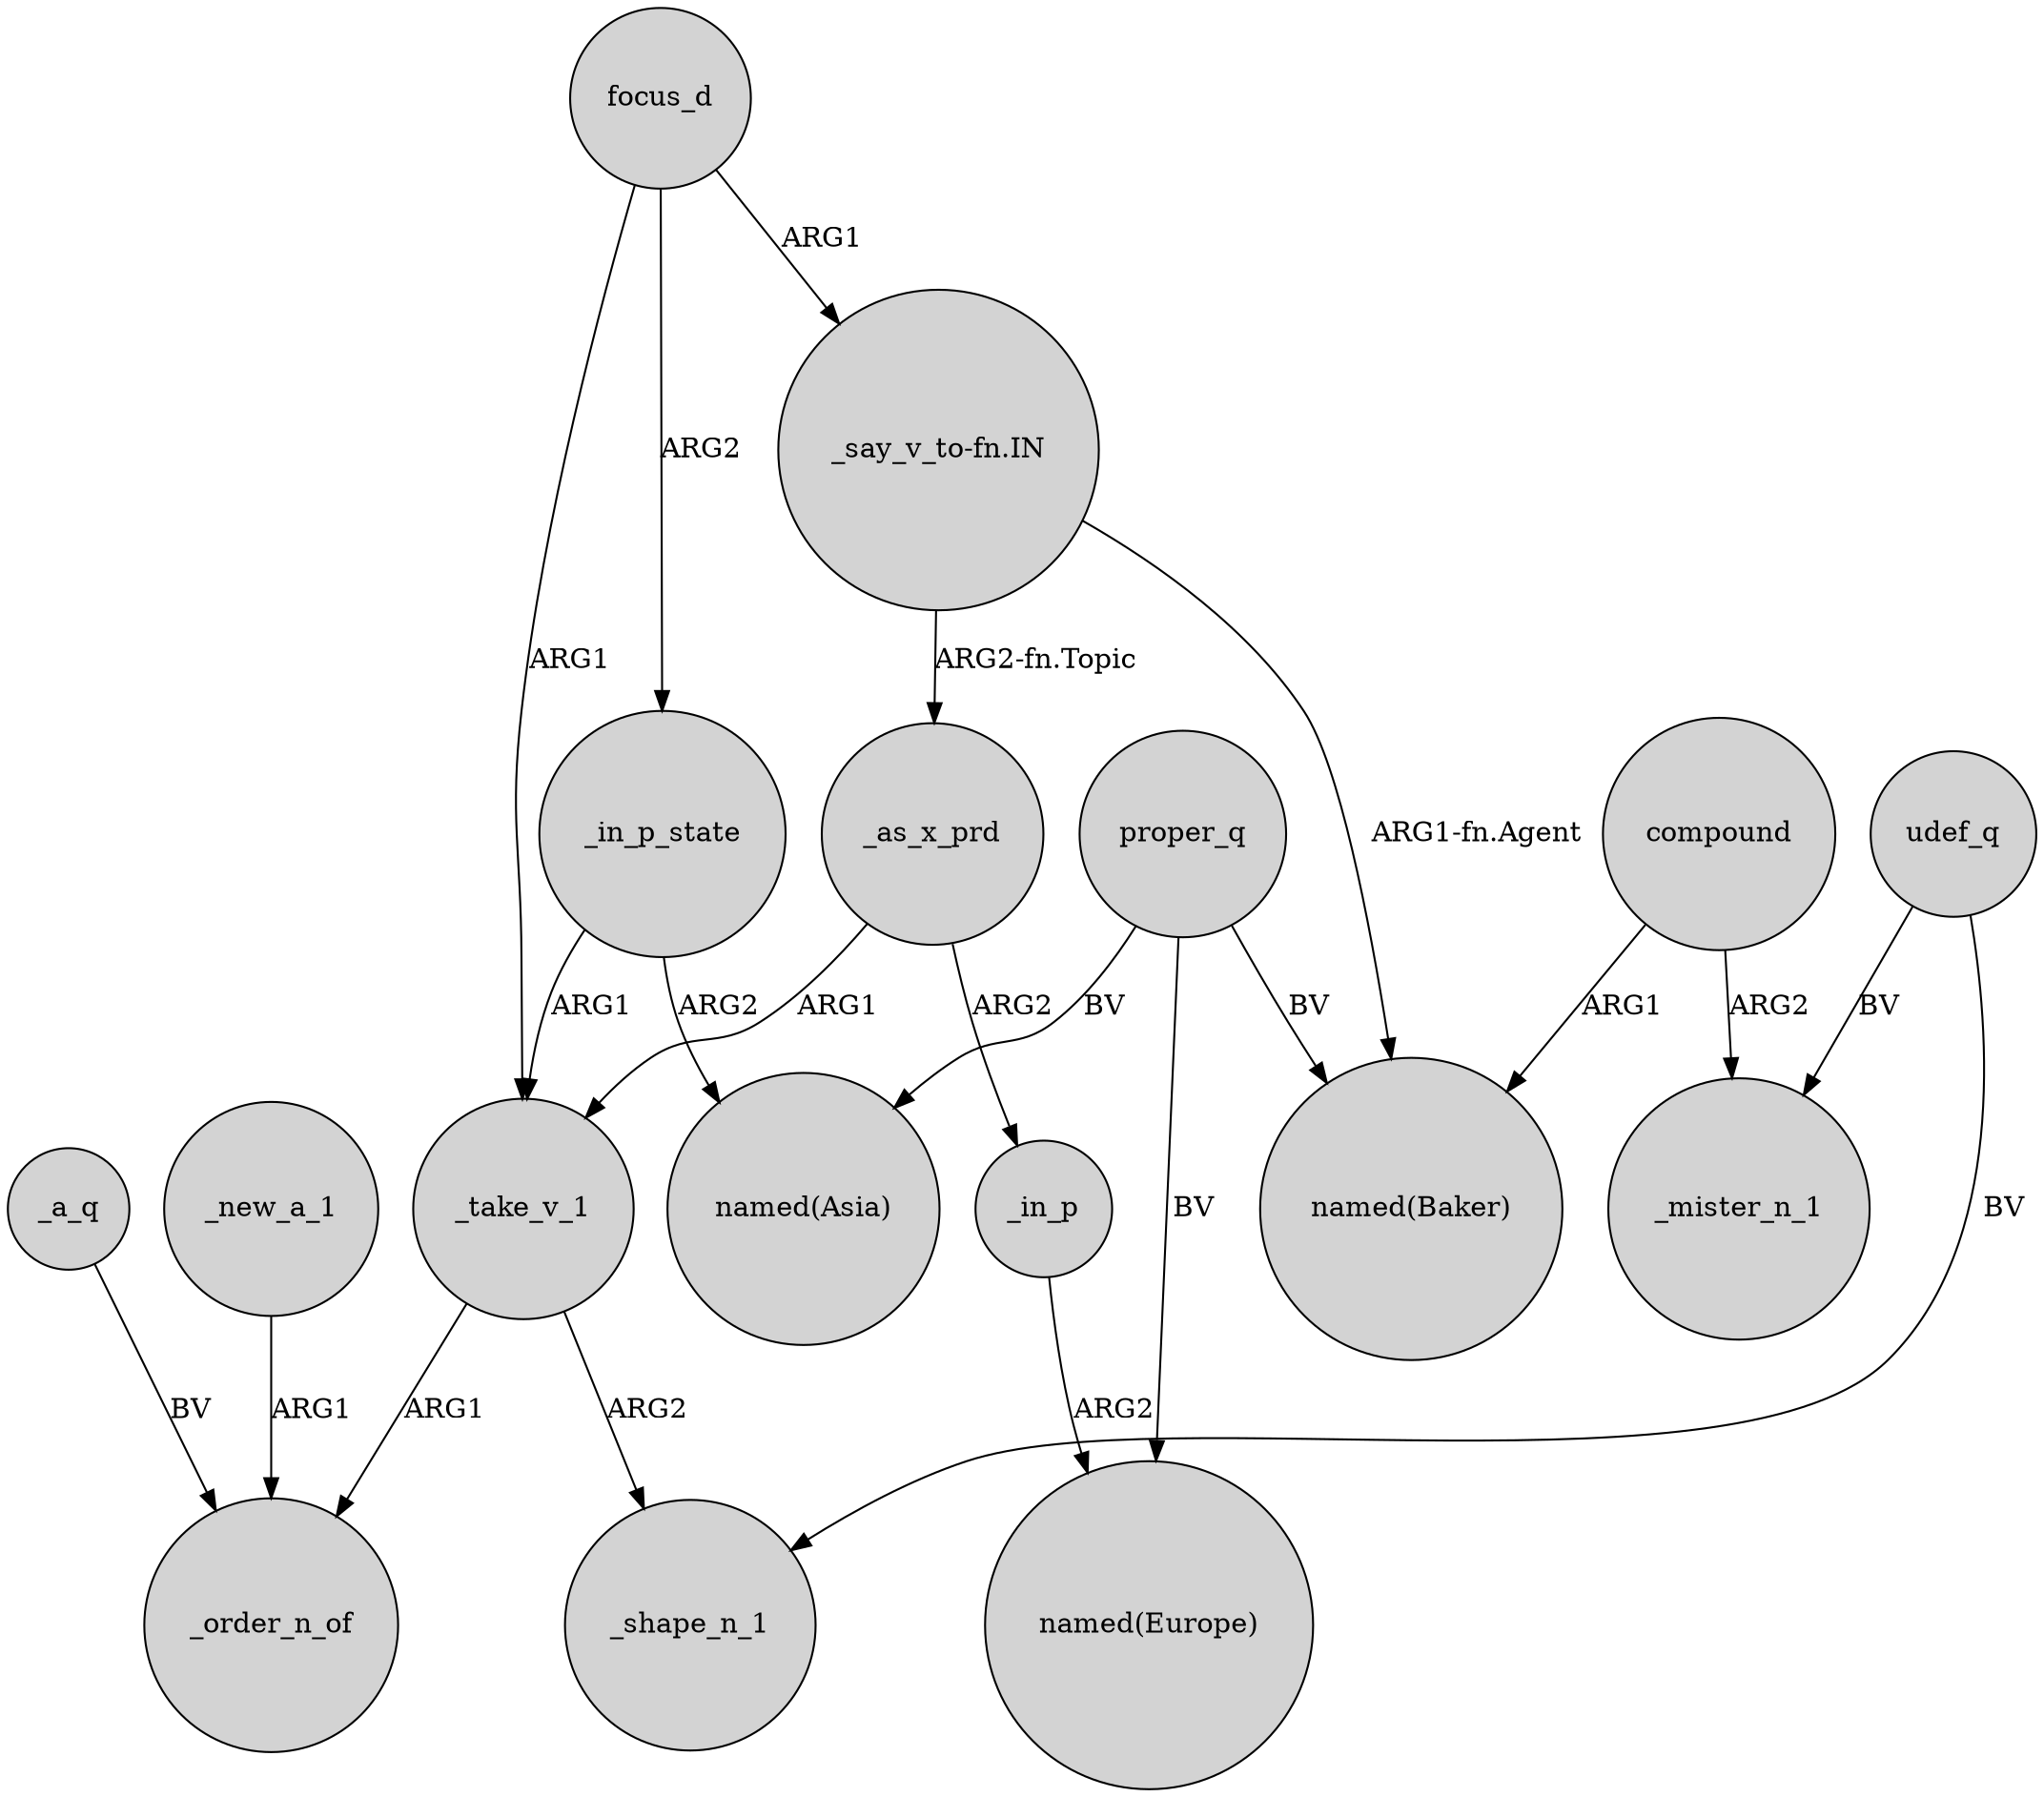 digraph {
	node [shape=circle style=filled]
	_a_q -> _order_n_of [label=BV]
	"_say_v_to-fn.IN" -> _as_x_prd [label="ARG2-fn.Topic"]
	_take_v_1 -> _order_n_of [label=ARG1]
	compound -> _mister_n_1 [label=ARG2]
	_in_p -> "named(Europe)" [label=ARG2]
	focus_d -> _in_p_state [label=ARG2]
	focus_d -> _take_v_1 [label=ARG1]
	udef_q -> _mister_n_1 [label=BV]
	_as_x_prd -> _in_p [label=ARG2]
	_in_p_state -> _take_v_1 [label=ARG1]
	proper_q -> "named(Baker)" [label=BV]
	_as_x_prd -> _take_v_1 [label=ARG1]
	"_say_v_to-fn.IN" -> "named(Baker)" [label="ARG1-fn.Agent"]
	_in_p_state -> "named(Asia)" [label=ARG2]
	proper_q -> "named(Europe)" [label=BV]
	_take_v_1 -> _shape_n_1 [label=ARG2]
	udef_q -> _shape_n_1 [label=BV]
	compound -> "named(Baker)" [label=ARG1]
	proper_q -> "named(Asia)" [label=BV]
	focus_d -> "_say_v_to-fn.IN" [label=ARG1]
	_new_a_1 -> _order_n_of [label=ARG1]
}
